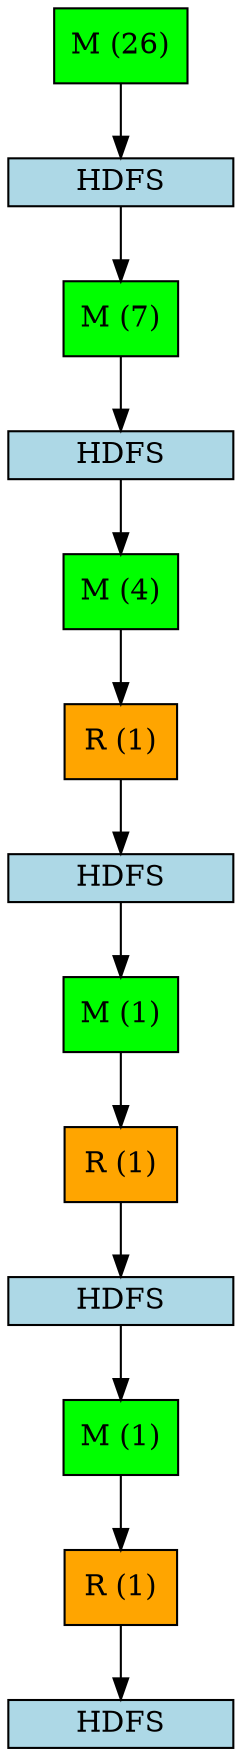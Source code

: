 digraph {

  M_205 [label="M (26)", shape="box", fillcolor="green", style="filled"];
  HDFS_205 [label="HDFS", shape="box", fillcolor="lightblue", style="filled", height=0.25, width=1.5];

  M_206 [label="M (7)", shape="box", fillcolor="green", style="filled"];
  HDFS_206 [label="HDFS", shape="box", fillcolor="lightblue", style="filled", height=0.25, width=1.5];

  M_207 [label="M (4)", shape="box", fillcolor="green", style="filled"];
  R_207 [label="R (1)", shape="box", fillcolor="orange", style="filled"];
  HDFS_207 [label="HDFS", shape="box", fillcolor="lightblue", style="filled", height=0.25, width=1.5];

  M_208 [label="M (1)", shape="box", fillcolor="green", style="filled"];
  R_208 [label="R (1)", shape="box", fillcolor="orange", style="filled"];
  HDFS_208 [label="HDFS", shape="box", fillcolor="lightblue", style="filled", height=0.25, width=1.5];

  M_209 [label="M (1)", shape="box", fillcolor="green", style="filled"];
  R_209 [label="R (1)", shape="box", fillcolor="orange", style="filled"];
  HDFS_209 [label="HDFS", shape="box", fillcolor="lightblue", style="filled", height=0.25, width=1.5];
 
  M_205 -> HDFS_205;
  HDFS_205 -> M_206;

  M_206 -> HDFS_206;
  HDFS_206 -> M_207;

  M_207 -> R_207;
  R_207 -> HDFS_207;
  HDFS_207 -> M_208;

  M_208 -> R_208;
  R_208 -> HDFS_208;
  HDFS_208 -> M_209;

  M_209 -> R_209;
  R_209 -> HDFS_209;
}
